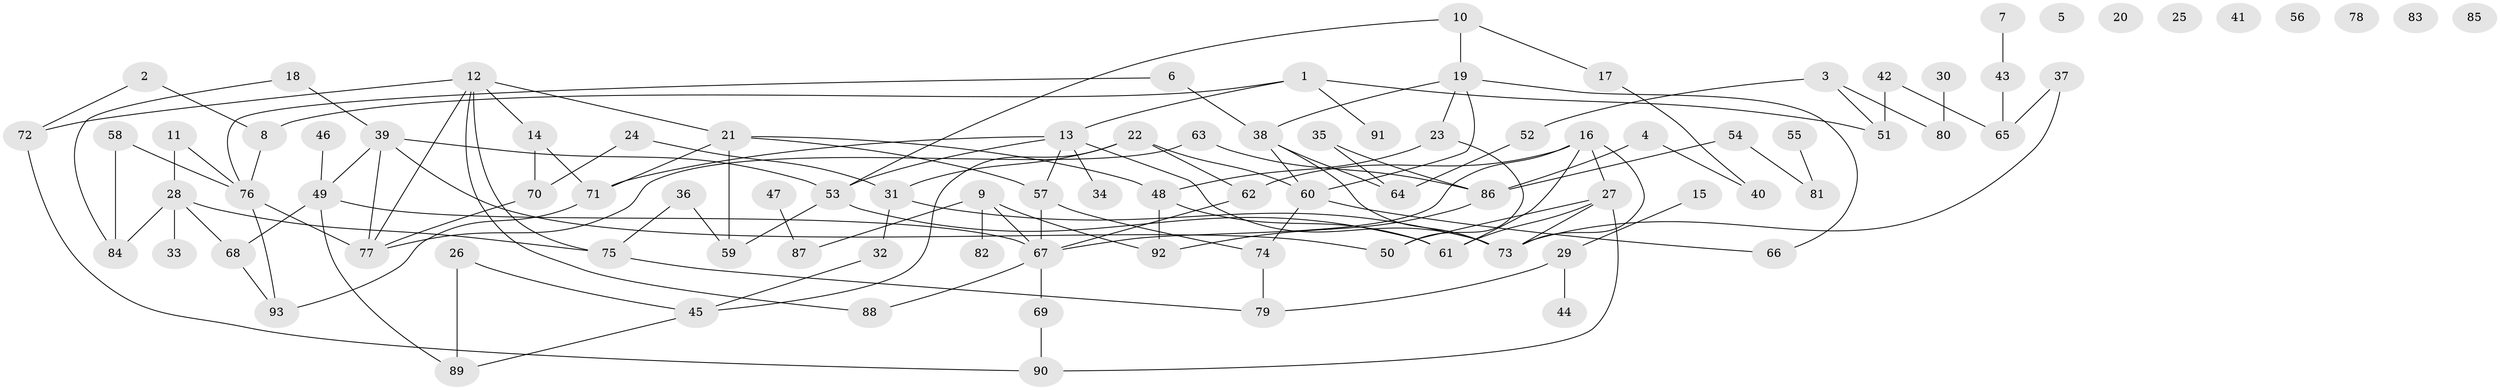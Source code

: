 // coarse degree distribution, {3: 0.15873015873015872, 2: 0.2222222222222222, 4: 0.07936507936507936, 5: 0.07936507936507936, 0: 0.12698412698412698, 1: 0.14285714285714285, 6: 0.09523809523809523, 7: 0.06349206349206349, 8: 0.031746031746031744}
// Generated by graph-tools (version 1.1) at 2025/23/03/03/25 07:23:28]
// undirected, 93 vertices, 129 edges
graph export_dot {
graph [start="1"]
  node [color=gray90,style=filled];
  1;
  2;
  3;
  4;
  5;
  6;
  7;
  8;
  9;
  10;
  11;
  12;
  13;
  14;
  15;
  16;
  17;
  18;
  19;
  20;
  21;
  22;
  23;
  24;
  25;
  26;
  27;
  28;
  29;
  30;
  31;
  32;
  33;
  34;
  35;
  36;
  37;
  38;
  39;
  40;
  41;
  42;
  43;
  44;
  45;
  46;
  47;
  48;
  49;
  50;
  51;
  52;
  53;
  54;
  55;
  56;
  57;
  58;
  59;
  60;
  61;
  62;
  63;
  64;
  65;
  66;
  67;
  68;
  69;
  70;
  71;
  72;
  73;
  74;
  75;
  76;
  77;
  78;
  79;
  80;
  81;
  82;
  83;
  84;
  85;
  86;
  87;
  88;
  89;
  90;
  91;
  92;
  93;
  1 -- 8;
  1 -- 13;
  1 -- 51;
  1 -- 91;
  2 -- 8;
  2 -- 72;
  3 -- 51;
  3 -- 52;
  3 -- 80;
  4 -- 40;
  4 -- 86;
  6 -- 38;
  6 -- 76;
  7 -- 43;
  8 -- 76;
  9 -- 67;
  9 -- 82;
  9 -- 87;
  9 -- 92;
  10 -- 17;
  10 -- 19;
  10 -- 53;
  11 -- 28;
  11 -- 76;
  12 -- 14;
  12 -- 21;
  12 -- 72;
  12 -- 75;
  12 -- 77;
  12 -- 88;
  13 -- 34;
  13 -- 53;
  13 -- 57;
  13 -- 71;
  13 -- 73;
  14 -- 70;
  14 -- 71;
  15 -- 29;
  16 -- 27;
  16 -- 61;
  16 -- 62;
  16 -- 67;
  16 -- 73;
  17 -- 40;
  18 -- 39;
  18 -- 84;
  19 -- 23;
  19 -- 38;
  19 -- 60;
  19 -- 66;
  21 -- 48;
  21 -- 57;
  21 -- 59;
  21 -- 71;
  22 -- 31;
  22 -- 45;
  22 -- 60;
  22 -- 62;
  23 -- 48;
  23 -- 50;
  24 -- 31;
  24 -- 70;
  26 -- 45;
  26 -- 89;
  27 -- 50;
  27 -- 61;
  27 -- 73;
  27 -- 90;
  28 -- 33;
  28 -- 68;
  28 -- 75;
  28 -- 84;
  29 -- 44;
  29 -- 79;
  30 -- 80;
  31 -- 32;
  31 -- 73;
  32 -- 45;
  35 -- 64;
  35 -- 86;
  36 -- 59;
  36 -- 75;
  37 -- 65;
  37 -- 73;
  38 -- 60;
  38 -- 64;
  38 -- 73;
  39 -- 49;
  39 -- 50;
  39 -- 53;
  39 -- 77;
  42 -- 51;
  42 -- 65;
  43 -- 65;
  45 -- 89;
  46 -- 49;
  47 -- 87;
  48 -- 61;
  48 -- 92;
  49 -- 67;
  49 -- 68;
  49 -- 89;
  52 -- 64;
  53 -- 59;
  53 -- 61;
  54 -- 81;
  54 -- 86;
  55 -- 81;
  57 -- 67;
  57 -- 74;
  58 -- 76;
  58 -- 84;
  60 -- 66;
  60 -- 74;
  62 -- 67;
  63 -- 77;
  63 -- 86;
  67 -- 69;
  67 -- 88;
  68 -- 93;
  69 -- 90;
  70 -- 77;
  71 -- 93;
  72 -- 90;
  74 -- 79;
  75 -- 79;
  76 -- 77;
  76 -- 93;
  86 -- 92;
}
